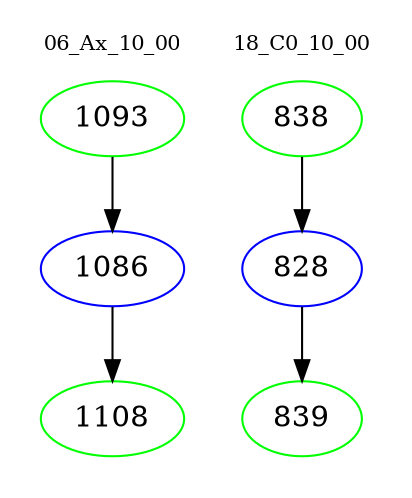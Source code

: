 digraph{
subgraph cluster_0 {
color = white
label = "06_Ax_10_00";
fontsize=10;
T0_1093 [label="1093", color="green"]
T0_1093 -> T0_1086 [color="black"]
T0_1086 [label="1086", color="blue"]
T0_1086 -> T0_1108 [color="black"]
T0_1108 [label="1108", color="green"]
}
subgraph cluster_1 {
color = white
label = "18_C0_10_00";
fontsize=10;
T1_838 [label="838", color="green"]
T1_838 -> T1_828 [color="black"]
T1_828 [label="828", color="blue"]
T1_828 -> T1_839 [color="black"]
T1_839 [label="839", color="green"]
}
}

